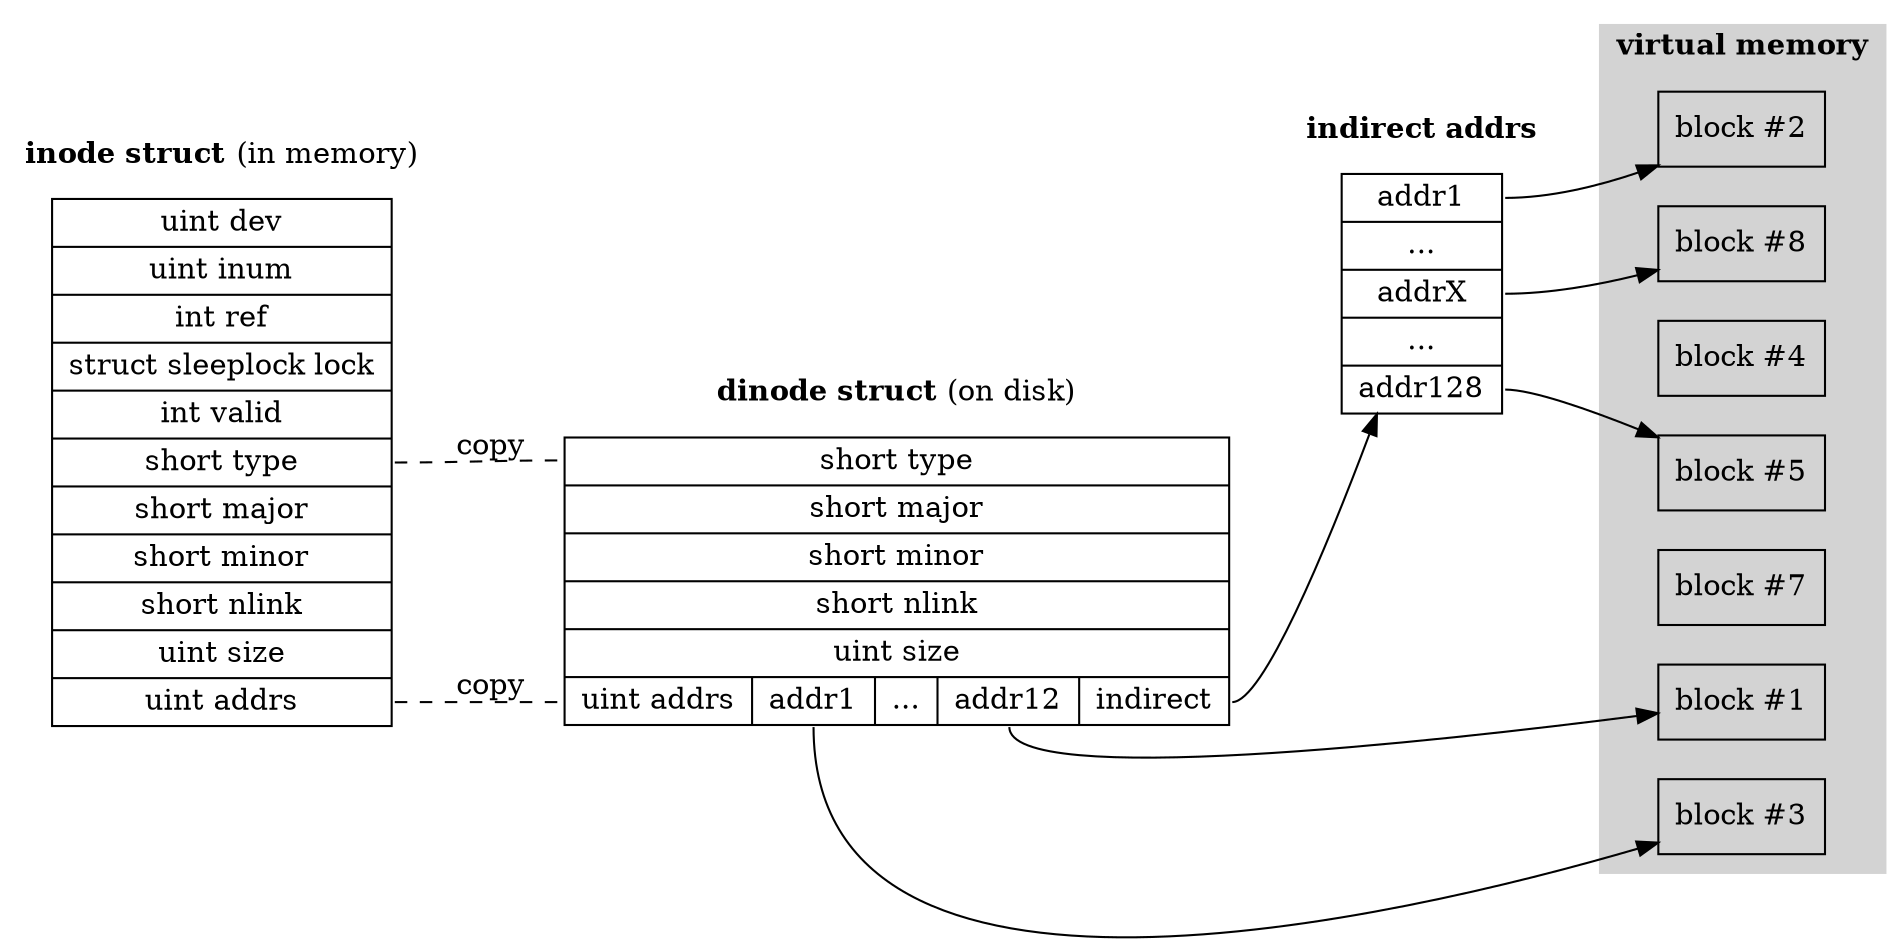 digraph inode_relation {
  rankdir=LR;
  node [shape=record];

  subgraph cluster_inode {
    label =<<b>inode struct</b> (in memory)>; style=filled; color=white;
    inode [label="uint dev|uint inum|int ref|struct sleeplock lock|int valid|<f0>short type|short major|short minor|short nlink|uint size|<f9>uint addrs"];
  }
  inode:f0 -> dinode:f0 [label=copy style=dashed arrowhead=none];
  inode:f9 -> dinode:f9 [label=copy style=dashed arrowhead=none];
  subgraph cluster_dinode {
    label =<<b>dinode struct</b> (on disk)>; style=filled; color=white;
    dinode [label="<f0>short type|short major|short minor|short nlink|uint size|{<f9>uint addrs|<d1>addr1|...|<d2>addr12|<ind>indirect}"];
  }
  subgraph cluster_indirect {
    label =<<b>indirect addrs</b>>; style=filled; color=white;
    indirect [label="<i1>addr1|...|<ix>addrX|...|<i2>addr128"];
  }
  subgraph cluster_data {
    label =<<b>virtual memory</b>>; style=filled; color=lightgray;
    data2  [label="block #1"];
    data1  [label="block #3"];
    data4  [label="block #4"];
    idata1 [label="block #2"];
    data7  [label="block #7"];
    idataX [label="block #8"];
    idata2 [label="block #5"];
  }

  dinode:d1 -> data1;
  dinode:d2 -> data2;
  dinode:ind -> indirect;
  indirect:i1 -> idata1;
  indirect:ix -> idataX;
  indirect:i2 -> idata2;

}
